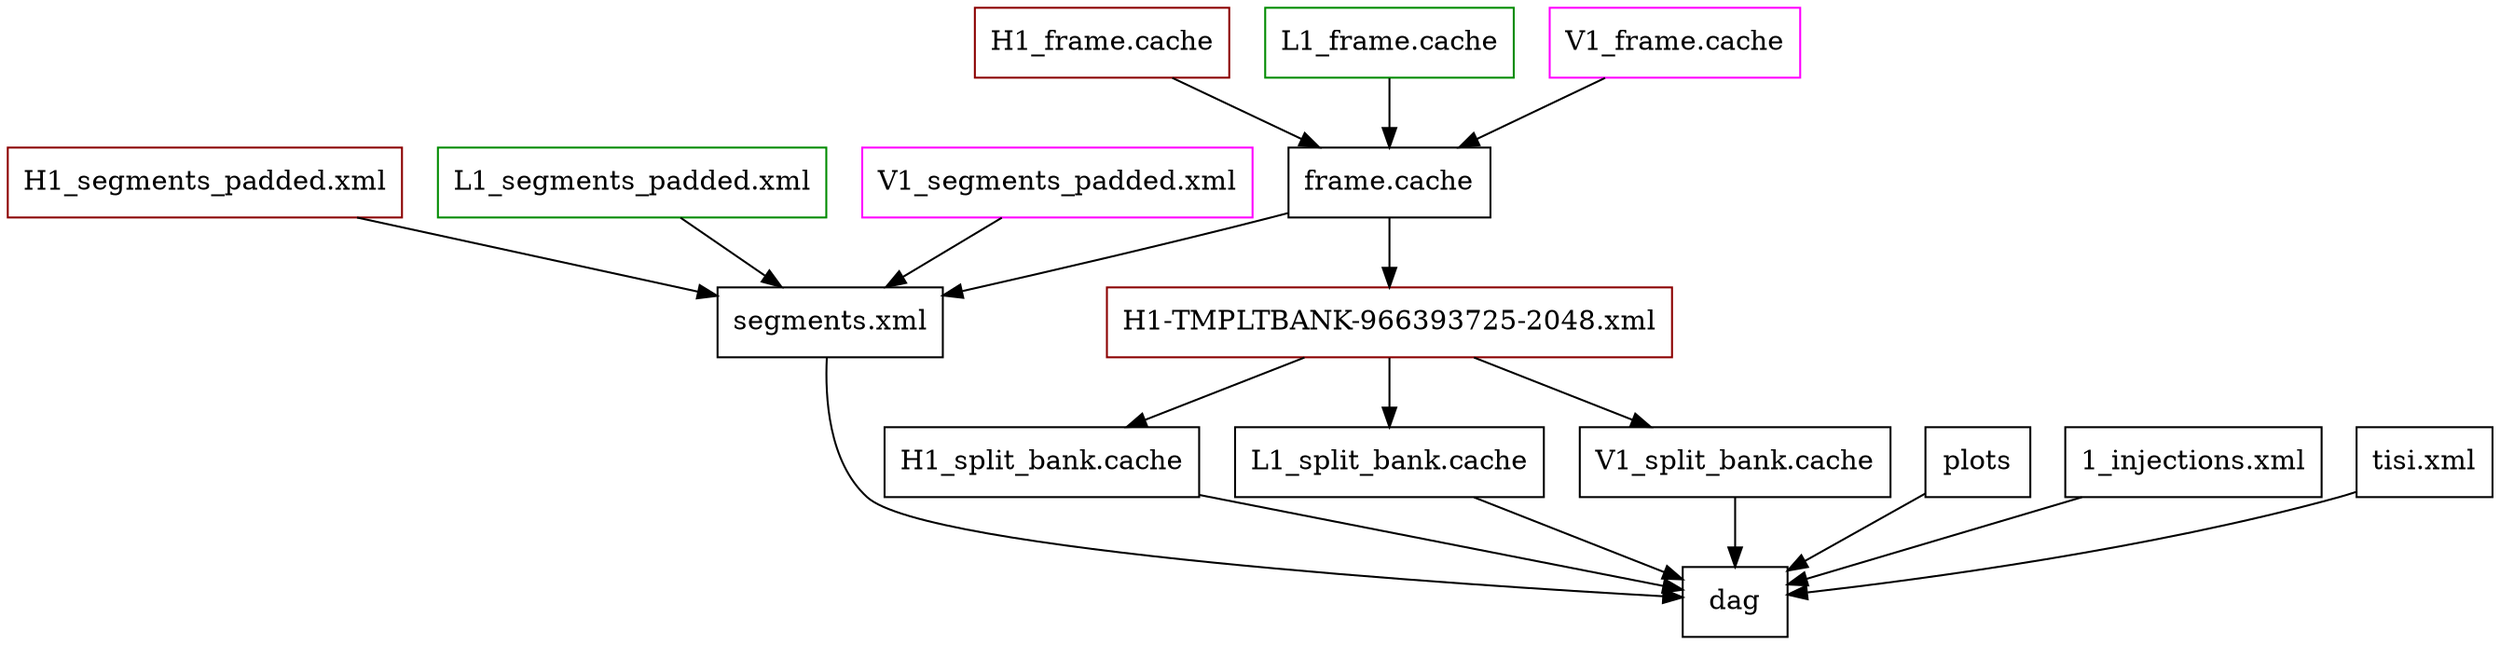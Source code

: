 digraph G {
	node [shape=box];
	"H1_frame.cache" [color=red4];
	"L1_frame.cache" [color=green4];
	"V1_frame.cache" [color=magenta];
	"frame.cache";
	
	"H1_frame.cache" -> "frame.cache";
	"L1_frame.cache" -> "frame.cache";
	"V1_frame.cache" -> "frame.cache";

	"H1_segments_padded.xml" [color=red4];
	"L1_segments_padded.xml" [color=green4];
	"V1_segments_padded.xml" [color=magenta];
	"segments.xml";

	"H1_segments_padded.xml" -> "segments.xml";
	"L1_segments_padded.xml" -> "segments.xml";
	"V1_segments_padded.xml" -> "segments.xml";

	"frame.cache" -> "segments.xml";	

	"H1-TMPLTBANK-966393725-2048.xml" [color=red4];

	"frame.cache" -> "H1-TMPLTBANK-966393725-2048.xml";

	"H1-TMPLTBANK-966393725-2048.xml" -> "H1_split_bank.cache";
	"H1-TMPLTBANK-966393725-2048.xml" -> "L1_split_bank.cache";
	"H1-TMPLTBANK-966393725-2048.xml" -> "V1_split_bank.cache";

	plots;
	"1_injections.xml";
	"tisi.xml";

	dag;

	"H1_split_bank.cache" -> dag;
	"L1_split_bank.cache" -> dag;
	"V1_split_bank.cache" -> dag;
	plots -> dag;
	"1_injections.xml" -> dag;
	"tisi.xml" -> dag;
	"segments.xml" -> dag;
}
